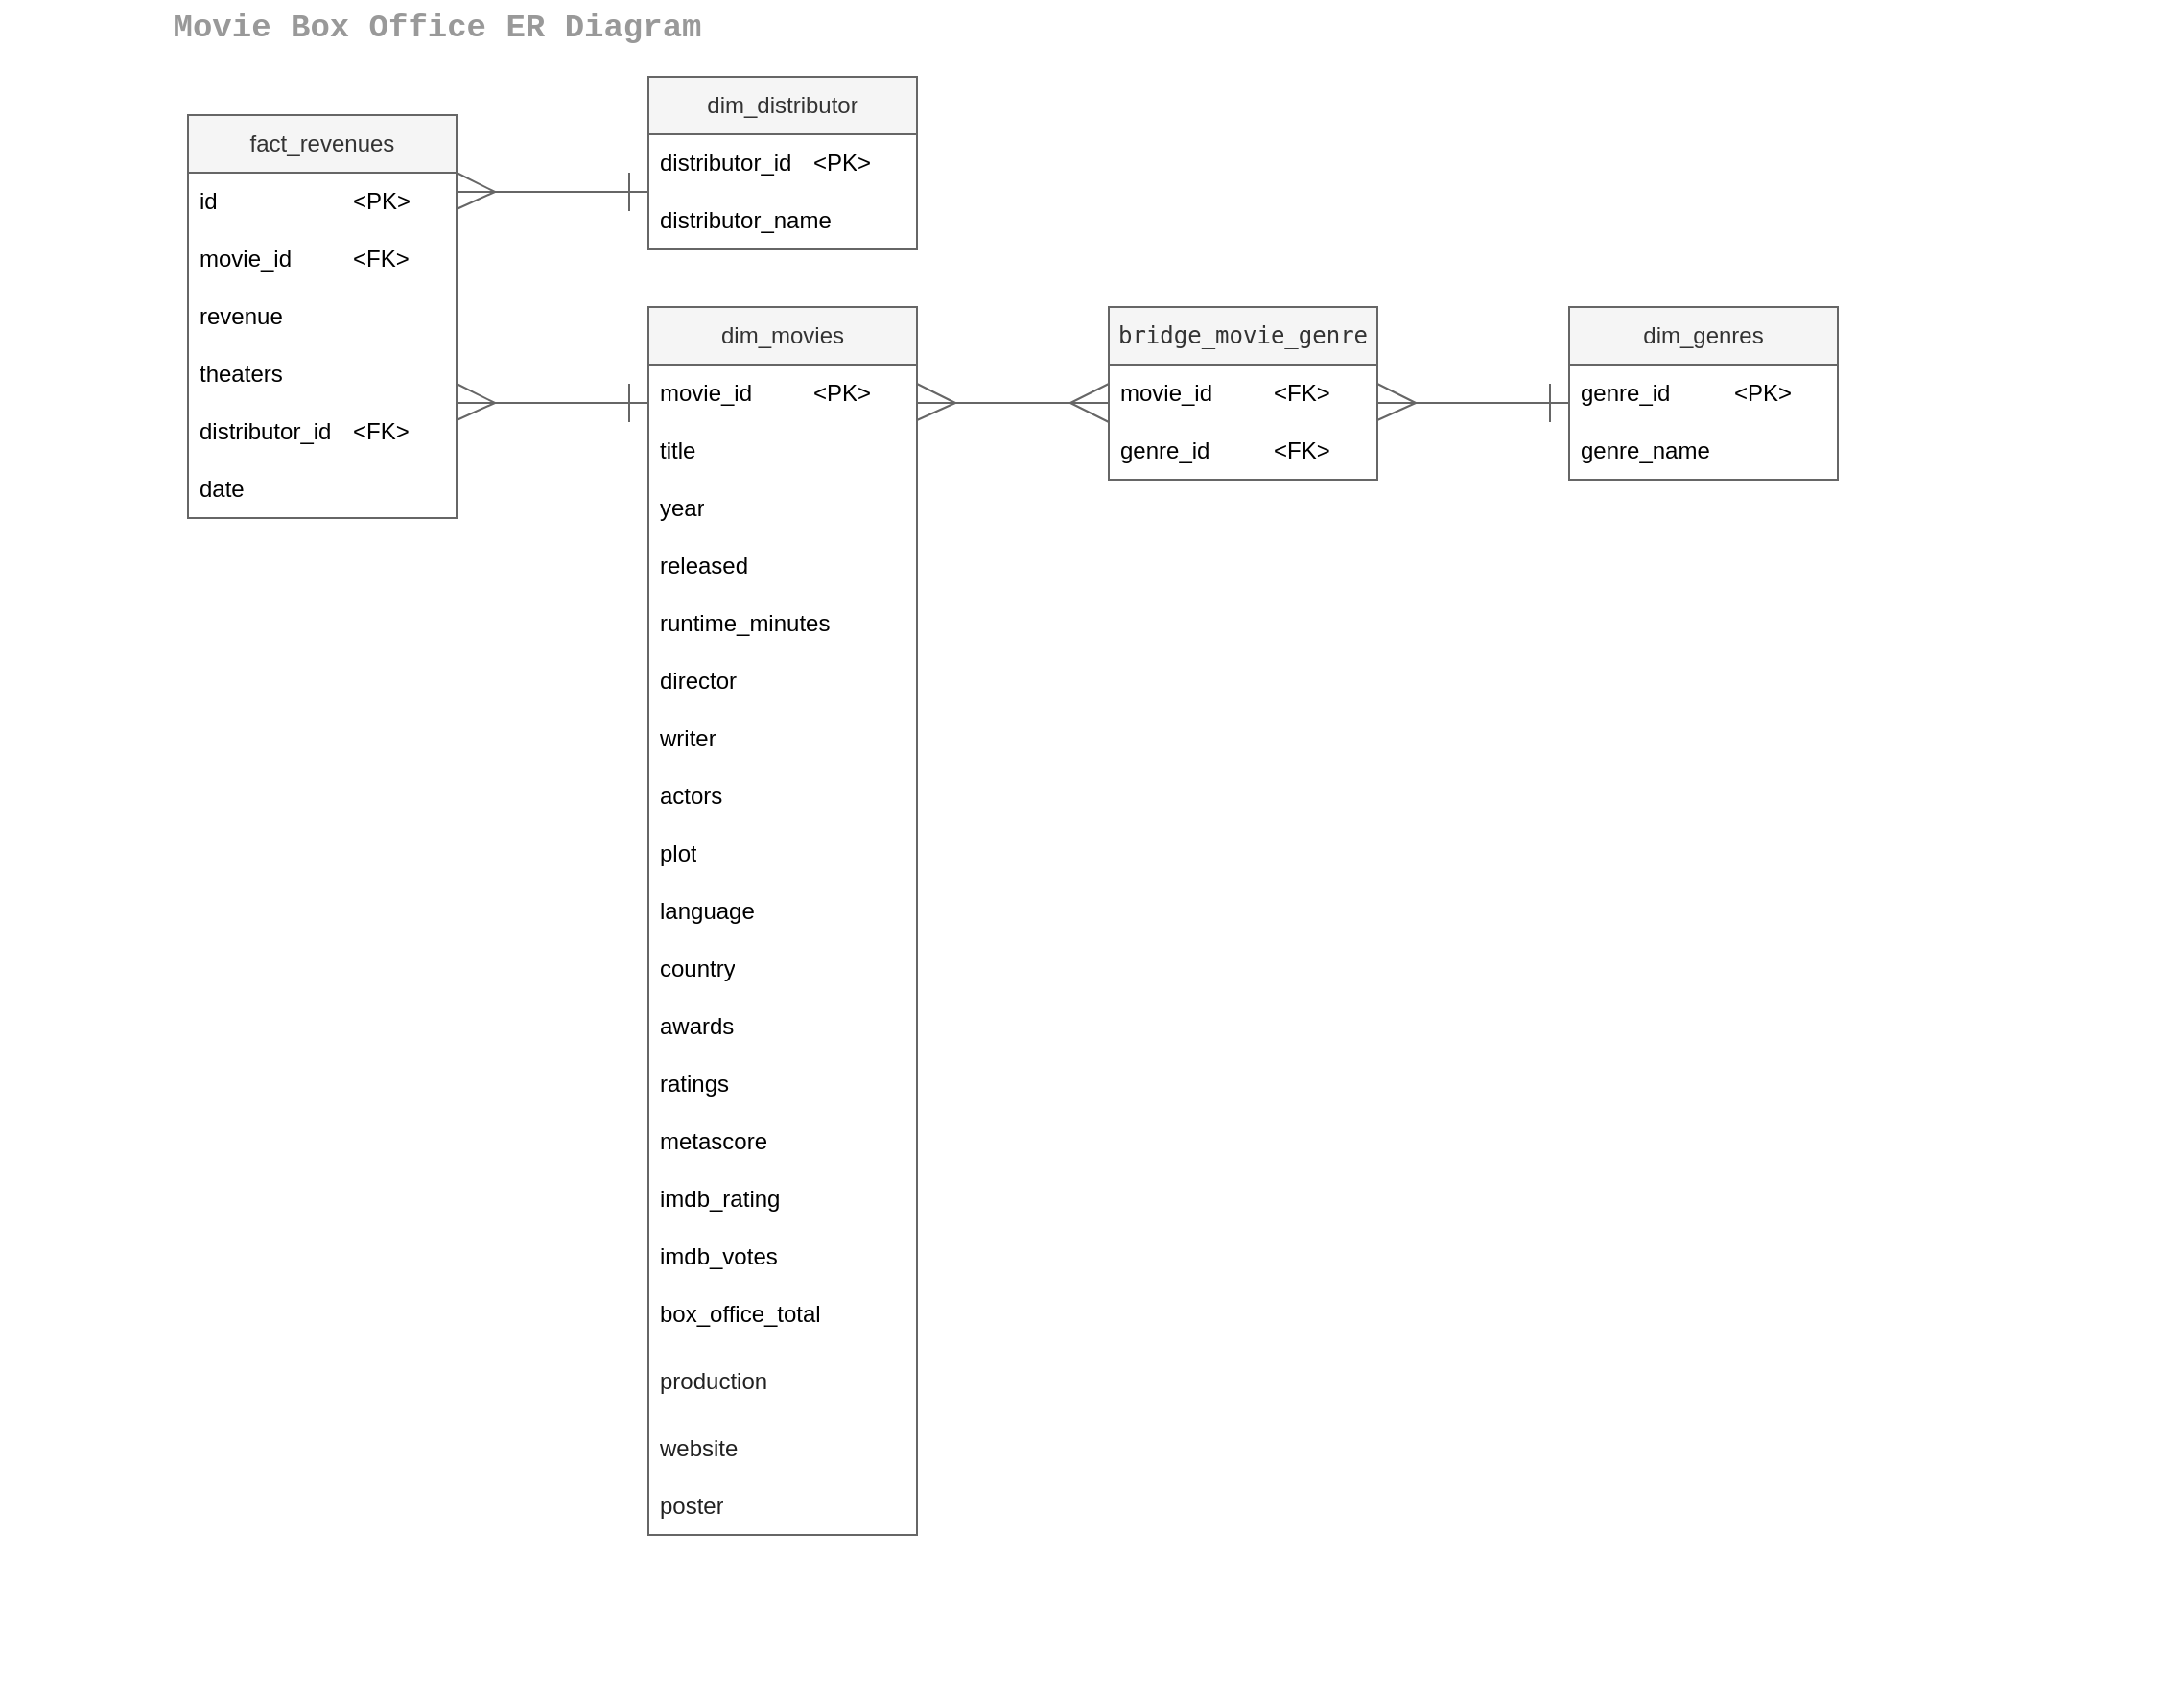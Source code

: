 <mxfile version="28.0.7">
  <diagram name="Strona-1" id="g12JGFwW3BlotSnWo1ub">
    <mxGraphModel dx="1966" dy="600" grid="1" gridSize="10" guides="1" tooltips="1" connect="1" arrows="1" fold="1" page="1" pageScale="1" pageWidth="827" pageHeight="1169" math="0" shadow="0">
      <root>
        <mxCell id="0" />
        <mxCell id="1" parent="0" />
        <mxCell id="XNs_K5l_H8qwMiyMo9wb-70" value="" style="rounded=0;whiteSpace=wrap;html=1;dashed=1;strokeColor=#FFFFFF;fillColor=none;" vertex="1" parent="1">
          <mxGeometry x="-57" y="47" width="1136" height="858" as="geometry" />
        </mxCell>
        <mxCell id="XNs_K5l_H8qwMiyMo9wb-3" value="fact_revenues" style="swimlane;fontStyle=0;childLayout=stackLayout;horizontal=1;startSize=30;horizontalStack=0;resizeParent=1;resizeParentMax=0;resizeLast=0;collapsible=1;marginBottom=0;whiteSpace=wrap;html=1;fillColor=#f5f5f5;strokeColor=#666666;fontColor=#333333;" vertex="1" parent="1">
          <mxGeometry x="40" y="80" width="140" height="210" as="geometry">
            <mxRectangle x="290" y="130" width="60" height="30" as="alternateBounds" />
          </mxGeometry>
        </mxCell>
        <mxCell id="XNs_K5l_H8qwMiyMo9wb-4" value="id&lt;span style=&quot;white-space: pre;&quot;&gt;&#x9;&lt;/span&gt;&lt;span style=&quot;white-space: pre;&quot;&gt;&#x9;&lt;/span&gt;&lt;span style=&quot;white-space: pre;&quot;&gt;&#x9;&lt;/span&gt;&amp;lt;PK&amp;gt;" style="text;strokeColor=none;fillColor=none;align=left;verticalAlign=middle;spacingLeft=4;spacingRight=4;overflow=hidden;points=[[0,0.5],[1,0.5]];portConstraint=eastwest;rotatable=0;whiteSpace=wrap;html=1;" vertex="1" parent="XNs_K5l_H8qwMiyMo9wb-3">
          <mxGeometry y="30" width="140" height="30" as="geometry" />
        </mxCell>
        <mxCell id="XNs_K5l_H8qwMiyMo9wb-5" value="movie_id&lt;span style=&quot;white-space: pre;&quot;&gt;&#x9;&lt;/span&gt;&lt;span style=&quot;white-space: pre;&quot;&gt;&#x9;&lt;/span&gt;&amp;lt;FK&amp;gt;" style="text;strokeColor=none;fillColor=none;align=left;verticalAlign=middle;spacingLeft=4;spacingRight=4;overflow=hidden;points=[[0,0.5],[1,0.5]];portConstraint=eastwest;rotatable=0;whiteSpace=wrap;html=1;" vertex="1" parent="XNs_K5l_H8qwMiyMo9wb-3">
          <mxGeometry y="60" width="140" height="30" as="geometry" />
        </mxCell>
        <mxCell id="XNs_K5l_H8qwMiyMo9wb-16" value="revenue" style="text;strokeColor=none;fillColor=none;align=left;verticalAlign=middle;spacingLeft=4;spacingRight=4;overflow=hidden;points=[[0,0.5],[1,0.5]];portConstraint=eastwest;rotatable=0;whiteSpace=wrap;html=1;" vertex="1" parent="XNs_K5l_H8qwMiyMo9wb-3">
          <mxGeometry y="90" width="140" height="30" as="geometry" />
        </mxCell>
        <mxCell id="XNs_K5l_H8qwMiyMo9wb-17" value="theaters" style="text;strokeColor=none;fillColor=none;align=left;verticalAlign=middle;spacingLeft=4;spacingRight=4;overflow=hidden;points=[[0,0.5],[1,0.5]];portConstraint=eastwest;rotatable=0;whiteSpace=wrap;html=1;" vertex="1" parent="XNs_K5l_H8qwMiyMo9wb-3">
          <mxGeometry y="120" width="140" height="30" as="geometry" />
        </mxCell>
        <mxCell id="XNs_K5l_H8qwMiyMo9wb-19" value="distributor_id&lt;span style=&quot;white-space: pre;&quot;&gt;&#x9;&lt;/span&gt;&amp;lt;FK&amp;gt;" style="text;strokeColor=none;fillColor=none;align=left;verticalAlign=middle;spacingLeft=4;spacingRight=4;overflow=hidden;points=[[0,0.5],[1,0.5]];portConstraint=eastwest;rotatable=0;whiteSpace=wrap;html=1;" vertex="1" parent="XNs_K5l_H8qwMiyMo9wb-3">
          <mxGeometry y="150" width="140" height="30" as="geometry" />
        </mxCell>
        <mxCell id="XNs_K5l_H8qwMiyMo9wb-18" value="date" style="text;strokeColor=none;fillColor=none;align=left;verticalAlign=middle;spacingLeft=4;spacingRight=4;overflow=hidden;points=[[0,0.5],[1,0.5]];portConstraint=eastwest;rotatable=0;whiteSpace=wrap;html=1;" vertex="1" parent="XNs_K5l_H8qwMiyMo9wb-3">
          <mxGeometry y="180" width="140" height="30" as="geometry" />
        </mxCell>
        <mxCell id="XNs_K5l_H8qwMiyMo9wb-7" value="dim_movies" style="swimlane;fontStyle=0;childLayout=stackLayout;horizontal=1;startSize=30;horizontalStack=0;resizeParent=1;resizeParentMax=0;resizeLast=0;collapsible=1;marginBottom=0;whiteSpace=wrap;html=1;fillColor=#f5f5f5;strokeColor=#666666;fontColor=#333333;" vertex="1" parent="1">
          <mxGeometry x="280" y="180" width="140" height="640" as="geometry">
            <mxRectangle x="290" y="130" width="60" height="30" as="alternateBounds" />
          </mxGeometry>
        </mxCell>
        <mxCell id="XNs_K5l_H8qwMiyMo9wb-8" value="movie_id&lt;span style=&quot;white-space: pre;&quot;&gt;&#x9;&lt;/span&gt;&lt;span style=&quot;white-space: pre;&quot;&gt;&#x9;&lt;/span&gt;&amp;lt;PK&amp;gt;" style="text;strokeColor=none;fillColor=none;align=left;verticalAlign=middle;spacingLeft=4;spacingRight=4;overflow=hidden;points=[[0,0.5],[1,0.5]];portConstraint=eastwest;rotatable=0;whiteSpace=wrap;html=1;" vertex="1" parent="XNs_K5l_H8qwMiyMo9wb-7">
          <mxGeometry y="30" width="140" height="30" as="geometry" />
        </mxCell>
        <mxCell id="XNs_K5l_H8qwMiyMo9wb-9" value="title" style="text;strokeColor=none;fillColor=none;align=left;verticalAlign=middle;spacingLeft=4;spacingRight=4;overflow=hidden;points=[[0,0.5],[1,0.5]];portConstraint=eastwest;rotatable=0;whiteSpace=wrap;html=1;" vertex="1" parent="XNs_K5l_H8qwMiyMo9wb-7">
          <mxGeometry y="60" width="140" height="30" as="geometry" />
        </mxCell>
        <mxCell id="XNs_K5l_H8qwMiyMo9wb-21" value="year" style="text;strokeColor=none;fillColor=none;align=left;verticalAlign=middle;spacingLeft=4;spacingRight=4;overflow=hidden;points=[[0,0.5],[1,0.5]];portConstraint=eastwest;rotatable=0;whiteSpace=wrap;html=1;" vertex="1" parent="XNs_K5l_H8qwMiyMo9wb-7">
          <mxGeometry y="90" width="140" height="30" as="geometry" />
        </mxCell>
        <mxCell id="XNs_K5l_H8qwMiyMo9wb-29" value="released" style="text;strokeColor=none;fillColor=none;align=left;verticalAlign=middle;spacingLeft=4;spacingRight=4;overflow=hidden;points=[[0,0.5],[1,0.5]];portConstraint=eastwest;rotatable=0;whiteSpace=wrap;html=1;" vertex="1" parent="XNs_K5l_H8qwMiyMo9wb-7">
          <mxGeometry y="120" width="140" height="30" as="geometry" />
        </mxCell>
        <mxCell id="XNs_K5l_H8qwMiyMo9wb-28" value="runtime_minutes" style="text;strokeColor=none;fillColor=none;align=left;verticalAlign=middle;spacingLeft=4;spacingRight=4;overflow=hidden;points=[[0,0.5],[1,0.5]];portConstraint=eastwest;rotatable=0;whiteSpace=wrap;html=1;" vertex="1" parent="XNs_K5l_H8qwMiyMo9wb-7">
          <mxGeometry y="150" width="140" height="30" as="geometry" />
        </mxCell>
        <mxCell id="XNs_K5l_H8qwMiyMo9wb-26" value="director" style="text;strokeColor=none;fillColor=none;align=left;verticalAlign=middle;spacingLeft=4;spacingRight=4;overflow=hidden;points=[[0,0.5],[1,0.5]];portConstraint=eastwest;rotatable=0;whiteSpace=wrap;html=1;" vertex="1" parent="XNs_K5l_H8qwMiyMo9wb-7">
          <mxGeometry y="180" width="140" height="30" as="geometry" />
        </mxCell>
        <mxCell id="XNs_K5l_H8qwMiyMo9wb-25" value="writer" style="text;strokeColor=none;fillColor=none;align=left;verticalAlign=middle;spacingLeft=4;spacingRight=4;overflow=hidden;points=[[0,0.5],[1,0.5]];portConstraint=eastwest;rotatable=0;whiteSpace=wrap;html=1;" vertex="1" parent="XNs_K5l_H8qwMiyMo9wb-7">
          <mxGeometry y="210" width="140" height="30" as="geometry" />
        </mxCell>
        <mxCell id="XNs_K5l_H8qwMiyMo9wb-24" value="actors" style="text;strokeColor=none;fillColor=none;align=left;verticalAlign=middle;spacingLeft=4;spacingRight=4;overflow=hidden;points=[[0,0.5],[1,0.5]];portConstraint=eastwest;rotatable=0;whiteSpace=wrap;html=1;" vertex="1" parent="XNs_K5l_H8qwMiyMo9wb-7">
          <mxGeometry y="240" width="140" height="30" as="geometry" />
        </mxCell>
        <mxCell id="XNs_K5l_H8qwMiyMo9wb-23" value="plot" style="text;strokeColor=none;fillColor=none;align=left;verticalAlign=middle;spacingLeft=4;spacingRight=4;overflow=hidden;points=[[0,0.5],[1,0.5]];portConstraint=eastwest;rotatable=0;whiteSpace=wrap;html=1;" vertex="1" parent="XNs_K5l_H8qwMiyMo9wb-7">
          <mxGeometry y="270" width="140" height="30" as="geometry" />
        </mxCell>
        <mxCell id="XNs_K5l_H8qwMiyMo9wb-22" value="language" style="text;strokeColor=none;fillColor=none;align=left;verticalAlign=middle;spacingLeft=4;spacingRight=4;overflow=hidden;points=[[0,0.5],[1,0.5]];portConstraint=eastwest;rotatable=0;whiteSpace=wrap;html=1;" vertex="1" parent="XNs_K5l_H8qwMiyMo9wb-7">
          <mxGeometry y="300" width="140" height="30" as="geometry" />
        </mxCell>
        <mxCell id="XNs_K5l_H8qwMiyMo9wb-20" value="country" style="text;strokeColor=none;fillColor=none;align=left;verticalAlign=middle;spacingLeft=4;spacingRight=4;overflow=hidden;points=[[0,0.5],[1,0.5]];portConstraint=eastwest;rotatable=0;whiteSpace=wrap;html=1;" vertex="1" parent="XNs_K5l_H8qwMiyMo9wb-7">
          <mxGeometry y="330" width="140" height="30" as="geometry" />
        </mxCell>
        <mxCell id="XNs_K5l_H8qwMiyMo9wb-30" value="awards" style="text;strokeColor=none;fillColor=none;align=left;verticalAlign=middle;spacingLeft=4;spacingRight=4;overflow=hidden;points=[[0,0.5],[1,0.5]];portConstraint=eastwest;rotatable=0;whiteSpace=wrap;html=1;" vertex="1" parent="XNs_K5l_H8qwMiyMo9wb-7">
          <mxGeometry y="360" width="140" height="30" as="geometry" />
        </mxCell>
        <mxCell id="XNs_K5l_H8qwMiyMo9wb-32" value="ratings" style="text;strokeColor=none;fillColor=none;align=left;verticalAlign=middle;spacingLeft=4;spacingRight=4;overflow=hidden;points=[[0,0.5],[1,0.5]];portConstraint=eastwest;rotatable=0;whiteSpace=wrap;html=1;" vertex="1" parent="XNs_K5l_H8qwMiyMo9wb-7">
          <mxGeometry y="390" width="140" height="30" as="geometry" />
        </mxCell>
        <mxCell id="XNs_K5l_H8qwMiyMo9wb-31" value="metascore" style="text;strokeColor=none;fillColor=none;align=left;verticalAlign=middle;spacingLeft=4;spacingRight=4;overflow=hidden;points=[[0,0.5],[1,0.5]];portConstraint=eastwest;rotatable=0;whiteSpace=wrap;html=1;" vertex="1" parent="XNs_K5l_H8qwMiyMo9wb-7">
          <mxGeometry y="420" width="140" height="30" as="geometry" />
        </mxCell>
        <mxCell id="XNs_K5l_H8qwMiyMo9wb-36" value="imdb_rating" style="text;strokeColor=none;fillColor=none;align=left;verticalAlign=middle;spacingLeft=4;spacingRight=4;overflow=hidden;points=[[0,0.5],[1,0.5]];portConstraint=eastwest;rotatable=0;whiteSpace=wrap;html=1;" vertex="1" parent="XNs_K5l_H8qwMiyMo9wb-7">
          <mxGeometry y="450" width="140" height="30" as="geometry" />
        </mxCell>
        <mxCell id="XNs_K5l_H8qwMiyMo9wb-35" value="imdb_votes" style="text;strokeColor=none;fillColor=none;align=left;verticalAlign=middle;spacingLeft=4;spacingRight=4;overflow=hidden;points=[[0,0.5],[1,0.5]];portConstraint=eastwest;rotatable=0;whiteSpace=wrap;html=1;" vertex="1" parent="XNs_K5l_H8qwMiyMo9wb-7">
          <mxGeometry y="480" width="140" height="30" as="geometry" />
        </mxCell>
        <mxCell id="XNs_K5l_H8qwMiyMo9wb-46" value="box_office_total" style="text;strokeColor=none;fillColor=none;align=left;verticalAlign=middle;spacingLeft=4;spacingRight=4;overflow=hidden;points=[[0,0.5],[1,0.5]];portConstraint=eastwest;rotatable=0;whiteSpace=wrap;html=1;" vertex="1" parent="XNs_K5l_H8qwMiyMo9wb-7">
          <mxGeometry y="510" width="140" height="30" as="geometry" />
        </mxCell>
        <mxCell id="XNs_K5l_H8qwMiyMo9wb-47" value="&lt;pre style=&quot;border: none; margin: 0px; padding: 0px; overflow: auto; word-break: break-all; overflow-wrap: break-word; text-wrap-mode: wrap; line-height: 1.308; color: rgba(0, 0, 0, 0.87); background-color: rgb(255, 255, 255);&quot;&gt;&lt;font style=&quot;font-size: 12px;&quot; face=&quot;Helvetica&quot;&gt;production&lt;/font&gt;&lt;/pre&gt;" style="text;strokeColor=none;fillColor=none;align=left;verticalAlign=middle;spacingLeft=4;spacingRight=4;overflow=hidden;points=[[0,0.5],[1,0.5]];portConstraint=eastwest;rotatable=0;whiteSpace=wrap;html=1;" vertex="1" parent="XNs_K5l_H8qwMiyMo9wb-7">
          <mxGeometry y="540" width="140" height="40" as="geometry" />
        </mxCell>
        <mxCell id="XNs_K5l_H8qwMiyMo9wb-48" value="&lt;pre style=&quot;border: none; margin: 0px; padding: 0px; overflow: auto; word-break: break-all; overflow-wrap: break-word; text-wrap-mode: wrap; line-height: 1.308; color: rgba(0, 0, 0, 0.87); background-color: rgb(255, 255, 255);&quot;&gt;&lt;font style=&quot;font-size: 12px;&quot; face=&quot;Helvetica&quot;&gt;website&lt;/font&gt;&lt;/pre&gt;" style="text;strokeColor=none;fillColor=none;align=left;verticalAlign=middle;spacingLeft=4;spacingRight=4;overflow=hidden;points=[[0,0.5],[1,0.5]];portConstraint=eastwest;rotatable=0;whiteSpace=wrap;html=1;" vertex="1" parent="XNs_K5l_H8qwMiyMo9wb-7">
          <mxGeometry y="580" width="140" height="30" as="geometry" />
        </mxCell>
        <mxCell id="XNs_K5l_H8qwMiyMo9wb-33" value="&lt;pre style=&quot;border: none; margin: 0px; padding: 0px; overflow: auto; word-break: break-all; overflow-wrap: break-word; text-wrap-mode: wrap; line-height: 1.308; color: rgba(0, 0, 0, 0.87); background-color: rgb(255, 255, 255);&quot;&gt;&lt;pre style=&quot;border: none; margin: 0px; padding: 0px; overflow: auto; word-break: break-all; overflow-wrap: break-word; text-wrap-mode: wrap; line-height: 1.308; color: rgba(0, 0, 0, 0.87); background-color: rgb(255, 255, 255);&quot;&gt;&lt;font style=&quot;font-size: 12px;&quot; face=&quot;Helvetica&quot;&gt;poster&lt;/font&gt;&lt;/pre&gt;&lt;/pre&gt;" style="text;strokeColor=none;fillColor=none;align=left;verticalAlign=middle;spacingLeft=4;spacingRight=4;overflow=hidden;points=[[0,0.5],[1,0.5]];portConstraint=eastwest;rotatable=0;whiteSpace=wrap;html=1;" vertex="1" parent="XNs_K5l_H8qwMiyMo9wb-7">
          <mxGeometry y="610" width="140" height="30" as="geometry" />
        </mxCell>
        <mxCell id="XNs_K5l_H8qwMiyMo9wb-11" value="dim_distributor" style="swimlane;fontStyle=0;childLayout=stackLayout;horizontal=1;startSize=30;horizontalStack=0;resizeParent=1;resizeParentMax=0;resizeLast=0;collapsible=1;marginBottom=0;whiteSpace=wrap;html=1;fillColor=#f5f5f5;strokeColor=#666666;fontColor=#333333;" vertex="1" parent="1">
          <mxGeometry x="280" y="60" width="140" height="90" as="geometry">
            <mxRectangle x="290" y="130" width="60" height="30" as="alternateBounds" />
          </mxGeometry>
        </mxCell>
        <mxCell id="XNs_K5l_H8qwMiyMo9wb-12" value="distributor_id&lt;span style=&quot;white-space: pre;&quot;&gt;&#x9;&lt;/span&gt;&lt;span style=&quot;background-color: transparent; color: light-dark(rgb(0, 0, 0), rgb(255, 255, 255));&quot;&gt;&amp;lt;PK&amp;gt;&lt;/span&gt;" style="text;strokeColor=none;fillColor=none;align=left;verticalAlign=middle;spacingLeft=4;spacingRight=4;overflow=hidden;points=[[0,0.5],[1,0.5]];portConstraint=eastwest;rotatable=0;whiteSpace=wrap;html=1;" vertex="1" parent="XNs_K5l_H8qwMiyMo9wb-11">
          <mxGeometry y="30" width="140" height="30" as="geometry" />
        </mxCell>
        <mxCell id="XNs_K5l_H8qwMiyMo9wb-13" value="distributor_name" style="text;strokeColor=none;fillColor=none;align=left;verticalAlign=middle;spacingLeft=4;spacingRight=4;overflow=hidden;points=[[0,0.5],[1,0.5]];portConstraint=eastwest;rotatable=0;whiteSpace=wrap;html=1;" vertex="1" parent="XNs_K5l_H8qwMiyMo9wb-11">
          <mxGeometry y="60" width="140" height="30" as="geometry" />
        </mxCell>
        <mxCell id="XNs_K5l_H8qwMiyMo9wb-39" value="&lt;pre style=&quot;border: none; margin: 0px; padding: 0px; overflow: auto; word-break: break-all; overflow-wrap: break-word; white-space: pre-wrap; font-family: menlo, consolas, &amp;quot;DejaVu Sans Mono&amp;quot;, monospace; font-size: 13px; line-height: 1.308; color: rgba(0, 0, 0, 0.87); font-style: normal; font-variant-ligatures: normal; font-variant-caps: normal; font-weight: 400; letter-spacing: normal; orphans: 2; text-align: left; text-indent: 0px; text-transform: none; widows: 2; word-spacing: 0px; -webkit-text-stroke-width: 0px; background-color: rgb(255, 255, 255); text-decoration-thickness: initial; text-decoration-style: initial; text-decoration-color: initial;&quot;&gt;&lt;br&gt;&lt;/pre&gt;" style="text;whiteSpace=wrap;html=1;" vertex="1" parent="1">
          <mxGeometry x="340" y="860" width="80" height="40" as="geometry" />
        </mxCell>
        <mxCell id="XNs_K5l_H8qwMiyMo9wb-40" value="dim_genres" style="swimlane;fontStyle=0;childLayout=stackLayout;horizontal=1;startSize=30;horizontalStack=0;resizeParent=1;resizeParentMax=0;resizeLast=0;collapsible=1;marginBottom=0;whiteSpace=wrap;html=1;fillColor=#f5f5f5;strokeColor=#666666;fontColor=#333333;" vertex="1" parent="1">
          <mxGeometry x="760" y="180" width="140" height="90" as="geometry">
            <mxRectangle x="290" y="130" width="60" height="30" as="alternateBounds" />
          </mxGeometry>
        </mxCell>
        <mxCell id="XNs_K5l_H8qwMiyMo9wb-41" value="&lt;span style=&quot;background-color: transparent;&quot;&gt;genre_id&lt;span style=&quot;white-space: pre;&quot;&gt;&#x9;&lt;/span&gt;&lt;span style=&quot;white-space: pre;&quot;&gt;&#x9;&lt;/span&gt;&amp;lt;PK&amp;gt;&lt;/span&gt;" style="text;strokeColor=none;fillColor=none;align=left;verticalAlign=middle;spacingLeft=4;spacingRight=4;overflow=hidden;points=[[0,0.5],[1,0.5]];portConstraint=eastwest;rotatable=0;whiteSpace=wrap;html=1;" vertex="1" parent="XNs_K5l_H8qwMiyMo9wb-40">
          <mxGeometry y="30" width="140" height="30" as="geometry" />
        </mxCell>
        <mxCell id="XNs_K5l_H8qwMiyMo9wb-42" value="genre_name" style="text;strokeColor=none;fillColor=none;align=left;verticalAlign=middle;spacingLeft=4;spacingRight=4;overflow=hidden;points=[[0,0.5],[1,0.5]];portConstraint=eastwest;rotatable=0;whiteSpace=wrap;html=1;" vertex="1" parent="XNs_K5l_H8qwMiyMo9wb-40">
          <mxGeometry y="60" width="140" height="30" as="geometry" />
        </mxCell>
        <mxCell id="XNs_K5l_H8qwMiyMo9wb-43" value="&lt;code data-end=&quot;1108&quot; data-start=&quot;1088&quot;&gt;bridge_movie_genre&lt;/code&gt;" style="swimlane;fontStyle=0;childLayout=stackLayout;horizontal=1;startSize=30;horizontalStack=0;resizeParent=1;resizeParentMax=0;resizeLast=0;collapsible=1;marginBottom=0;whiteSpace=wrap;html=1;fillColor=#f5f5f5;strokeColor=#666666;fontColor=#333333;" vertex="1" parent="1">
          <mxGeometry x="520" y="180" width="140" height="90" as="geometry">
            <mxRectangle x="290" y="130" width="60" height="30" as="alternateBounds" />
          </mxGeometry>
        </mxCell>
        <mxCell id="XNs_K5l_H8qwMiyMo9wb-44" value="movie_id&lt;span style=&quot;white-space: pre;&quot;&gt;&#x9;&lt;/span&gt;&lt;span style=&quot;white-space: pre;&quot;&gt;&#x9;&lt;/span&gt;&amp;lt;FK&amp;gt;" style="text;strokeColor=none;fillColor=none;align=left;verticalAlign=middle;spacingLeft=4;spacingRight=4;overflow=hidden;points=[[0,0.5],[1,0.5]];portConstraint=eastwest;rotatable=0;whiteSpace=wrap;html=1;" vertex="1" parent="XNs_K5l_H8qwMiyMo9wb-43">
          <mxGeometry y="30" width="140" height="30" as="geometry" />
        </mxCell>
        <mxCell id="XNs_K5l_H8qwMiyMo9wb-45" value="genre_id&lt;span style=&quot;white-space: pre;&quot;&gt;&#x9;&lt;/span&gt;&lt;span style=&quot;white-space: pre;&quot;&gt;&#x9;&lt;/span&gt;&amp;lt;FK&amp;gt;" style="text;strokeColor=none;fillColor=none;align=left;verticalAlign=middle;spacingLeft=4;spacingRight=4;overflow=hidden;points=[[0,0.5],[1,0.5]];portConstraint=eastwest;rotatable=0;whiteSpace=wrap;html=1;" vertex="1" parent="XNs_K5l_H8qwMiyMo9wb-43">
          <mxGeometry y="60" width="140" height="30" as="geometry" />
        </mxCell>
        <mxCell id="XNs_K5l_H8qwMiyMo9wb-49" value="" style="endArrow=none;html=1;rounded=0;exitX=1;exitY=0.333;exitDx=0;exitDy=0;exitPerimeter=0;fillColor=#f5f5f5;strokeColor=#666666;" edge="1" parent="1">
          <mxGeometry width="50" height="50" relative="1" as="geometry">
            <mxPoint x="180" y="229.99" as="sourcePoint" />
            <mxPoint x="280" y="230" as="targetPoint" />
          </mxGeometry>
        </mxCell>
        <mxCell id="XNs_K5l_H8qwMiyMo9wb-50" value="" style="endArrow=none;html=1;rounded=0;fillColor=#f5f5f5;strokeColor=#666666;" edge="1" parent="1">
          <mxGeometry width="50" height="50" relative="1" as="geometry">
            <mxPoint x="270" y="240" as="sourcePoint" />
            <mxPoint x="270" y="220" as="targetPoint" />
          </mxGeometry>
        </mxCell>
        <mxCell id="XNs_K5l_H8qwMiyMo9wb-51" value="" style="endArrow=none;html=1;rounded=0;fillColor=#f5f5f5;strokeColor=#666666;" edge="1" parent="1">
          <mxGeometry width="50" height="50" relative="1" as="geometry">
            <mxPoint x="200" y="230" as="sourcePoint" />
            <mxPoint x="180" y="220" as="targetPoint" />
          </mxGeometry>
        </mxCell>
        <mxCell id="XNs_K5l_H8qwMiyMo9wb-52" value="" style="endArrow=none;html=1;rounded=0;fillColor=#f5f5f5;strokeColor=#666666;" edge="1" parent="1">
          <mxGeometry width="50" height="50" relative="1" as="geometry">
            <mxPoint x="180" y="239" as="sourcePoint" />
            <mxPoint x="200" y="230" as="targetPoint" />
          </mxGeometry>
        </mxCell>
        <mxCell id="XNs_K5l_H8qwMiyMo9wb-53" value="" style="endArrow=none;html=1;rounded=0;exitX=1;exitY=0.333;exitDx=0;exitDy=0;exitPerimeter=0;fillColor=#f5f5f5;strokeColor=#666666;" edge="1" parent="1">
          <mxGeometry width="50" height="50" relative="1" as="geometry">
            <mxPoint x="180" y="120" as="sourcePoint" />
            <mxPoint x="280" y="120" as="targetPoint" />
          </mxGeometry>
        </mxCell>
        <mxCell id="XNs_K5l_H8qwMiyMo9wb-54" value="" style="endArrow=none;html=1;rounded=0;fillColor=#f5f5f5;strokeColor=#666666;" edge="1" parent="1">
          <mxGeometry width="50" height="50" relative="1" as="geometry">
            <mxPoint x="270" y="130" as="sourcePoint" />
            <mxPoint x="270" y="110" as="targetPoint" />
          </mxGeometry>
        </mxCell>
        <mxCell id="XNs_K5l_H8qwMiyMo9wb-55" value="" style="endArrow=none;html=1;rounded=0;fillColor=#f5f5f5;strokeColor=#666666;" edge="1" parent="1">
          <mxGeometry width="50" height="50" relative="1" as="geometry">
            <mxPoint x="200" y="120" as="sourcePoint" />
            <mxPoint x="180" y="110" as="targetPoint" />
          </mxGeometry>
        </mxCell>
        <mxCell id="XNs_K5l_H8qwMiyMo9wb-56" value="" style="endArrow=none;html=1;rounded=0;fillColor=#f5f5f5;strokeColor=#666666;" edge="1" parent="1">
          <mxGeometry width="50" height="50" relative="1" as="geometry">
            <mxPoint x="180" y="129" as="sourcePoint" />
            <mxPoint x="200" y="120" as="targetPoint" />
          </mxGeometry>
        </mxCell>
        <mxCell id="XNs_K5l_H8qwMiyMo9wb-57" value="" style="endArrow=none;html=1;rounded=0;exitX=1;exitY=0.333;exitDx=0;exitDy=0;exitPerimeter=0;fillColor=#f5f5f5;strokeColor=#666666;" edge="1" parent="1">
          <mxGeometry width="50" height="50" relative="1" as="geometry">
            <mxPoint x="420" y="230" as="sourcePoint" />
            <mxPoint x="520" y="230.01" as="targetPoint" />
          </mxGeometry>
        </mxCell>
        <mxCell id="XNs_K5l_H8qwMiyMo9wb-58" value="" style="endArrow=none;html=1;rounded=0;fillColor=#f5f5f5;strokeColor=#666666;" edge="1" parent="1">
          <mxGeometry width="50" height="50" relative="1" as="geometry">
            <mxPoint x="440" y="230" as="sourcePoint" />
            <mxPoint x="420" y="220" as="targetPoint" />
          </mxGeometry>
        </mxCell>
        <mxCell id="XNs_K5l_H8qwMiyMo9wb-59" value="" style="endArrow=none;html=1;rounded=0;fillColor=#f5f5f5;strokeColor=#666666;" edge="1" parent="1">
          <mxGeometry width="50" height="50" relative="1" as="geometry">
            <mxPoint x="420" y="239" as="sourcePoint" />
            <mxPoint x="440" y="230" as="targetPoint" />
          </mxGeometry>
        </mxCell>
        <mxCell id="XNs_K5l_H8qwMiyMo9wb-60" value="" style="endArrow=none;html=1;rounded=0;fillColor=#f5f5f5;strokeColor=#666666;" edge="1" parent="1">
          <mxGeometry width="50" height="50" relative="1" as="geometry">
            <mxPoint x="520" y="220" as="sourcePoint" />
            <mxPoint x="500" y="230" as="targetPoint" />
          </mxGeometry>
        </mxCell>
        <mxCell id="XNs_K5l_H8qwMiyMo9wb-61" value="" style="endArrow=none;html=1;rounded=0;fillColor=#f5f5f5;strokeColor=#666666;" edge="1" parent="1">
          <mxGeometry width="50" height="50" relative="1" as="geometry">
            <mxPoint x="500" y="230" as="sourcePoint" />
            <mxPoint x="520" y="240" as="targetPoint" />
          </mxGeometry>
        </mxCell>
        <mxCell id="XNs_K5l_H8qwMiyMo9wb-62" value="" style="endArrow=none;html=1;rounded=0;exitX=1;exitY=0.333;exitDx=0;exitDy=0;exitPerimeter=0;fillColor=#f5f5f5;strokeColor=#666666;" edge="1" parent="1">
          <mxGeometry width="50" height="50" relative="1" as="geometry">
            <mxPoint x="660" y="230" as="sourcePoint" />
            <mxPoint x="760" y="230.01" as="targetPoint" />
          </mxGeometry>
        </mxCell>
        <mxCell id="XNs_K5l_H8qwMiyMo9wb-63" value="" style="endArrow=none;html=1;rounded=0;fillColor=#f5f5f5;strokeColor=#666666;" edge="1" parent="1">
          <mxGeometry width="50" height="50" relative="1" as="geometry">
            <mxPoint x="680" y="230" as="sourcePoint" />
            <mxPoint x="660" y="220" as="targetPoint" />
          </mxGeometry>
        </mxCell>
        <mxCell id="XNs_K5l_H8qwMiyMo9wb-64" value="" style="endArrow=none;html=1;rounded=0;fillColor=#f5f5f5;strokeColor=#666666;" edge="1" parent="1">
          <mxGeometry width="50" height="50" relative="1" as="geometry">
            <mxPoint x="660" y="239" as="sourcePoint" />
            <mxPoint x="680" y="230" as="targetPoint" />
          </mxGeometry>
        </mxCell>
        <mxCell id="XNs_K5l_H8qwMiyMo9wb-67" value="&lt;div style=&quot;font-family: Consolas, &amp;quot;Courier New&amp;quot;, monospace; line-height: 19px; white-space: pre;&quot;&gt;&lt;span style=&quot;font-weight: bold;&quot;&gt;&lt;font style=&quot;color: rgb(153, 153, 153); font-size: 17px;&quot;&gt;Movie Box Office ER Diagram&lt;/font&gt;&lt;/span&gt;&lt;/div&gt;" style="text;html=1;align=center;verticalAlign=middle;whiteSpace=wrap;rounded=0;" vertex="1" parent="1">
          <mxGeometry x="90" y="20" width="160" height="30" as="geometry" />
        </mxCell>
        <mxCell id="XNs_K5l_H8qwMiyMo9wb-73" value="" style="endArrow=none;html=1;rounded=0;fillColor=#f5f5f5;strokeColor=#666666;" edge="1" parent="1">
          <mxGeometry width="50" height="50" relative="1" as="geometry">
            <mxPoint x="750" y="240" as="sourcePoint" />
            <mxPoint x="750" y="220" as="targetPoint" />
          </mxGeometry>
        </mxCell>
      </root>
    </mxGraphModel>
  </diagram>
</mxfile>
